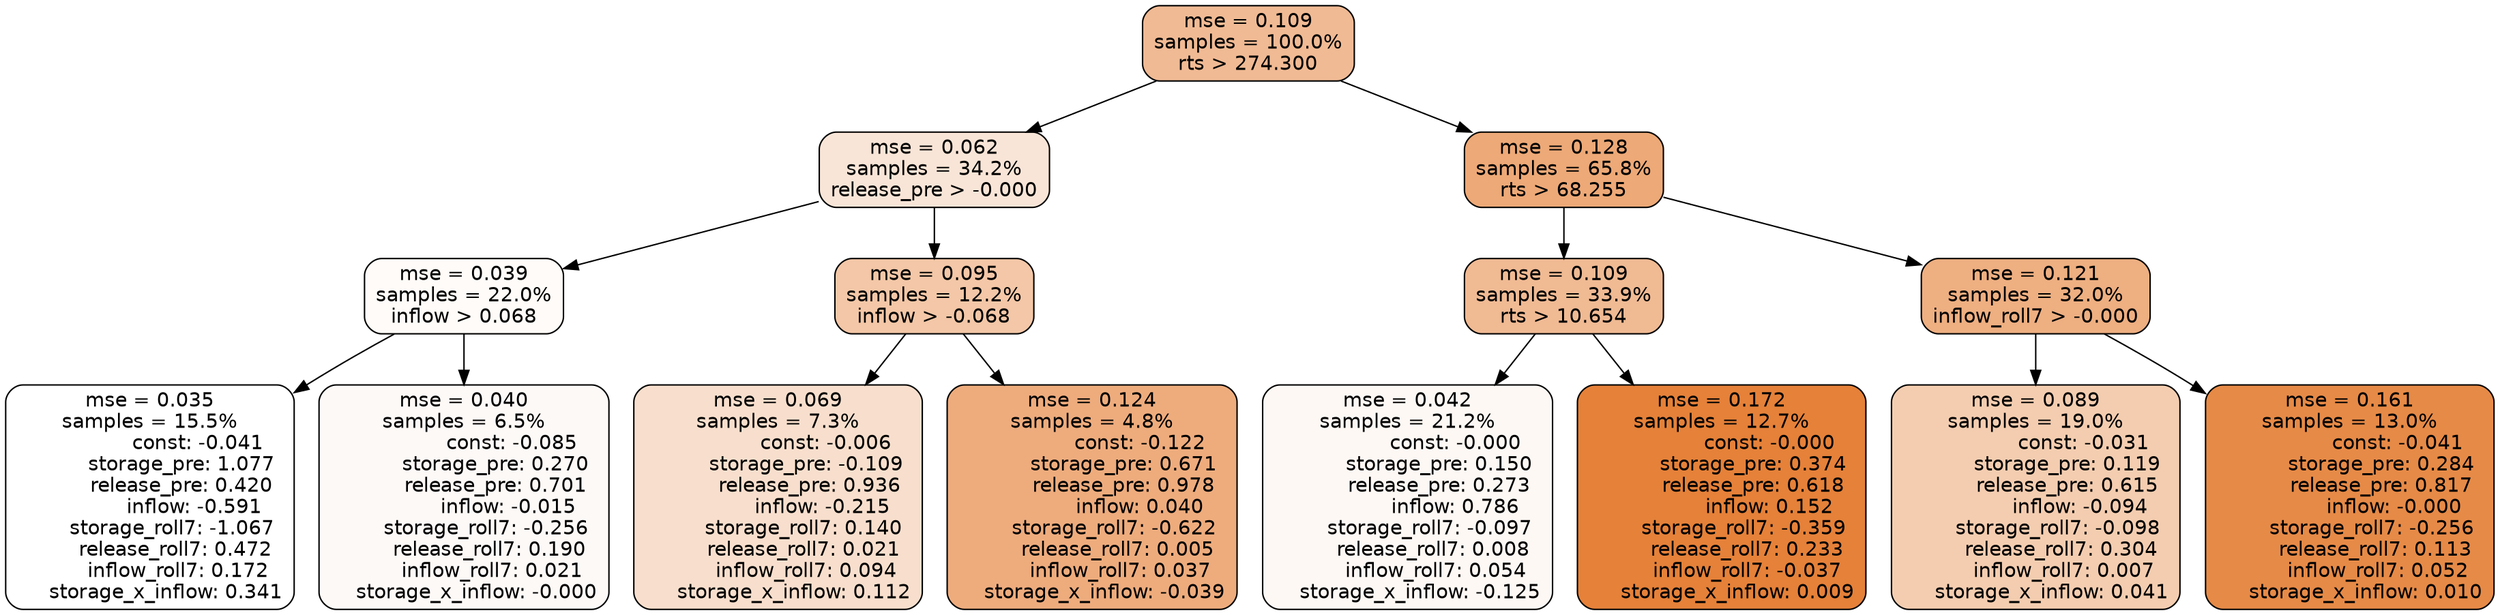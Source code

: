digraph tree {
node [shape=rectangle, style="filled, rounded", color="black", fontname=helvetica] ;
edge [fontname=helvetica] ;
	"0" [label="mse = 0.109
samples = 100.0%
rts > 274.300", fillcolor="#f0ba94"]
	"8" [label="mse = 0.062
samples = 34.2%
release_pre > -0.000", fillcolor="#f9e5d7"]
	"1" [label="mse = 0.128
samples = 65.8%
rts > 68.255", fillcolor="#eda977"]
	"9" [label="mse = 0.039
samples = 22.0%
inflow > 0.068", fillcolor="#fefbf8"]
	"12" [label="mse = 0.095
samples = 12.2%
inflow > -0.068", fillcolor="#f3c7a7"]
	"2" [label="mse = 0.109
samples = 33.9%
rts > 10.654", fillcolor="#f0ba93"]
	"5" [label="mse = 0.121
samples = 32.0%
inflow_roll7 > -0.000", fillcolor="#eeaf81"]
	"10" [label="mse = 0.035
samples = 15.5%
               const: -0.041
          storage_pre: 1.077
          release_pre: 0.420
              inflow: -0.591
       storage_roll7: -1.067
        release_roll7: 0.472
         inflow_roll7: 0.172
     storage_x_inflow: 0.341", fillcolor="#ffffff"]
	"11" [label="mse = 0.040
samples = 6.5%
               const: -0.085
          storage_pre: 0.270
          release_pre: 0.701
              inflow: -0.015
       storage_roll7: -0.256
        release_roll7: 0.190
         inflow_roll7: 0.021
    storage_x_inflow: -0.000", fillcolor="#fdf9f7"]
	"13" [label="mse = 0.069
samples = 7.3%
               const: -0.006
         storage_pre: -0.109
          release_pre: 0.936
              inflow: -0.215
        storage_roll7: 0.140
        release_roll7: 0.021
         inflow_roll7: 0.094
     storage_x_inflow: 0.112", fillcolor="#f8dfcd"]
	"14" [label="mse = 0.124
samples = 4.8%
               const: -0.122
          storage_pre: 0.671
          release_pre: 0.978
               inflow: 0.040
       storage_roll7: -0.622
        release_roll7: 0.005
         inflow_roll7: 0.037
    storage_x_inflow: -0.039", fillcolor="#eeac7d"]
	"3" [label="mse = 0.042
samples = 21.2%
               const: -0.000
          storage_pre: 0.150
          release_pre: 0.273
               inflow: 0.786
       storage_roll7: -0.097
        release_roll7: 0.008
         inflow_roll7: 0.054
    storage_x_inflow: -0.125", fillcolor="#fdf8f4"]
	"4" [label="mse = 0.172
samples = 12.7%
               const: -0.000
          storage_pre: 0.374
          release_pre: 0.618
               inflow: 0.152
       storage_roll7: -0.359
        release_roll7: 0.233
        inflow_roll7: -0.037
     storage_x_inflow: 0.009", fillcolor="#e58139"]
	"6" [label="mse = 0.089
samples = 19.0%
               const: -0.031
          storage_pre: 0.119
          release_pre: 0.615
              inflow: -0.094
       storage_roll7: -0.098
        release_roll7: 0.304
         inflow_roll7: 0.007
     storage_x_inflow: 0.041", fillcolor="#f4cdb0"]
	"7" [label="mse = 0.161
samples = 13.0%
               const: -0.041
          storage_pre: 0.284
          release_pre: 0.817
              inflow: -0.000
       storage_roll7: -0.256
        release_roll7: 0.113
         inflow_roll7: 0.052
     storage_x_inflow: 0.010", fillcolor="#e68a47"]

	"0" -> "1"
	"0" -> "8"
	"8" -> "9"
	"8" -> "12"
	"1" -> "2"
	"1" -> "5"
	"9" -> "10"
	"9" -> "11"
	"12" -> "13"
	"12" -> "14"
	"2" -> "3"
	"2" -> "4"
	"5" -> "6"
	"5" -> "7"
}